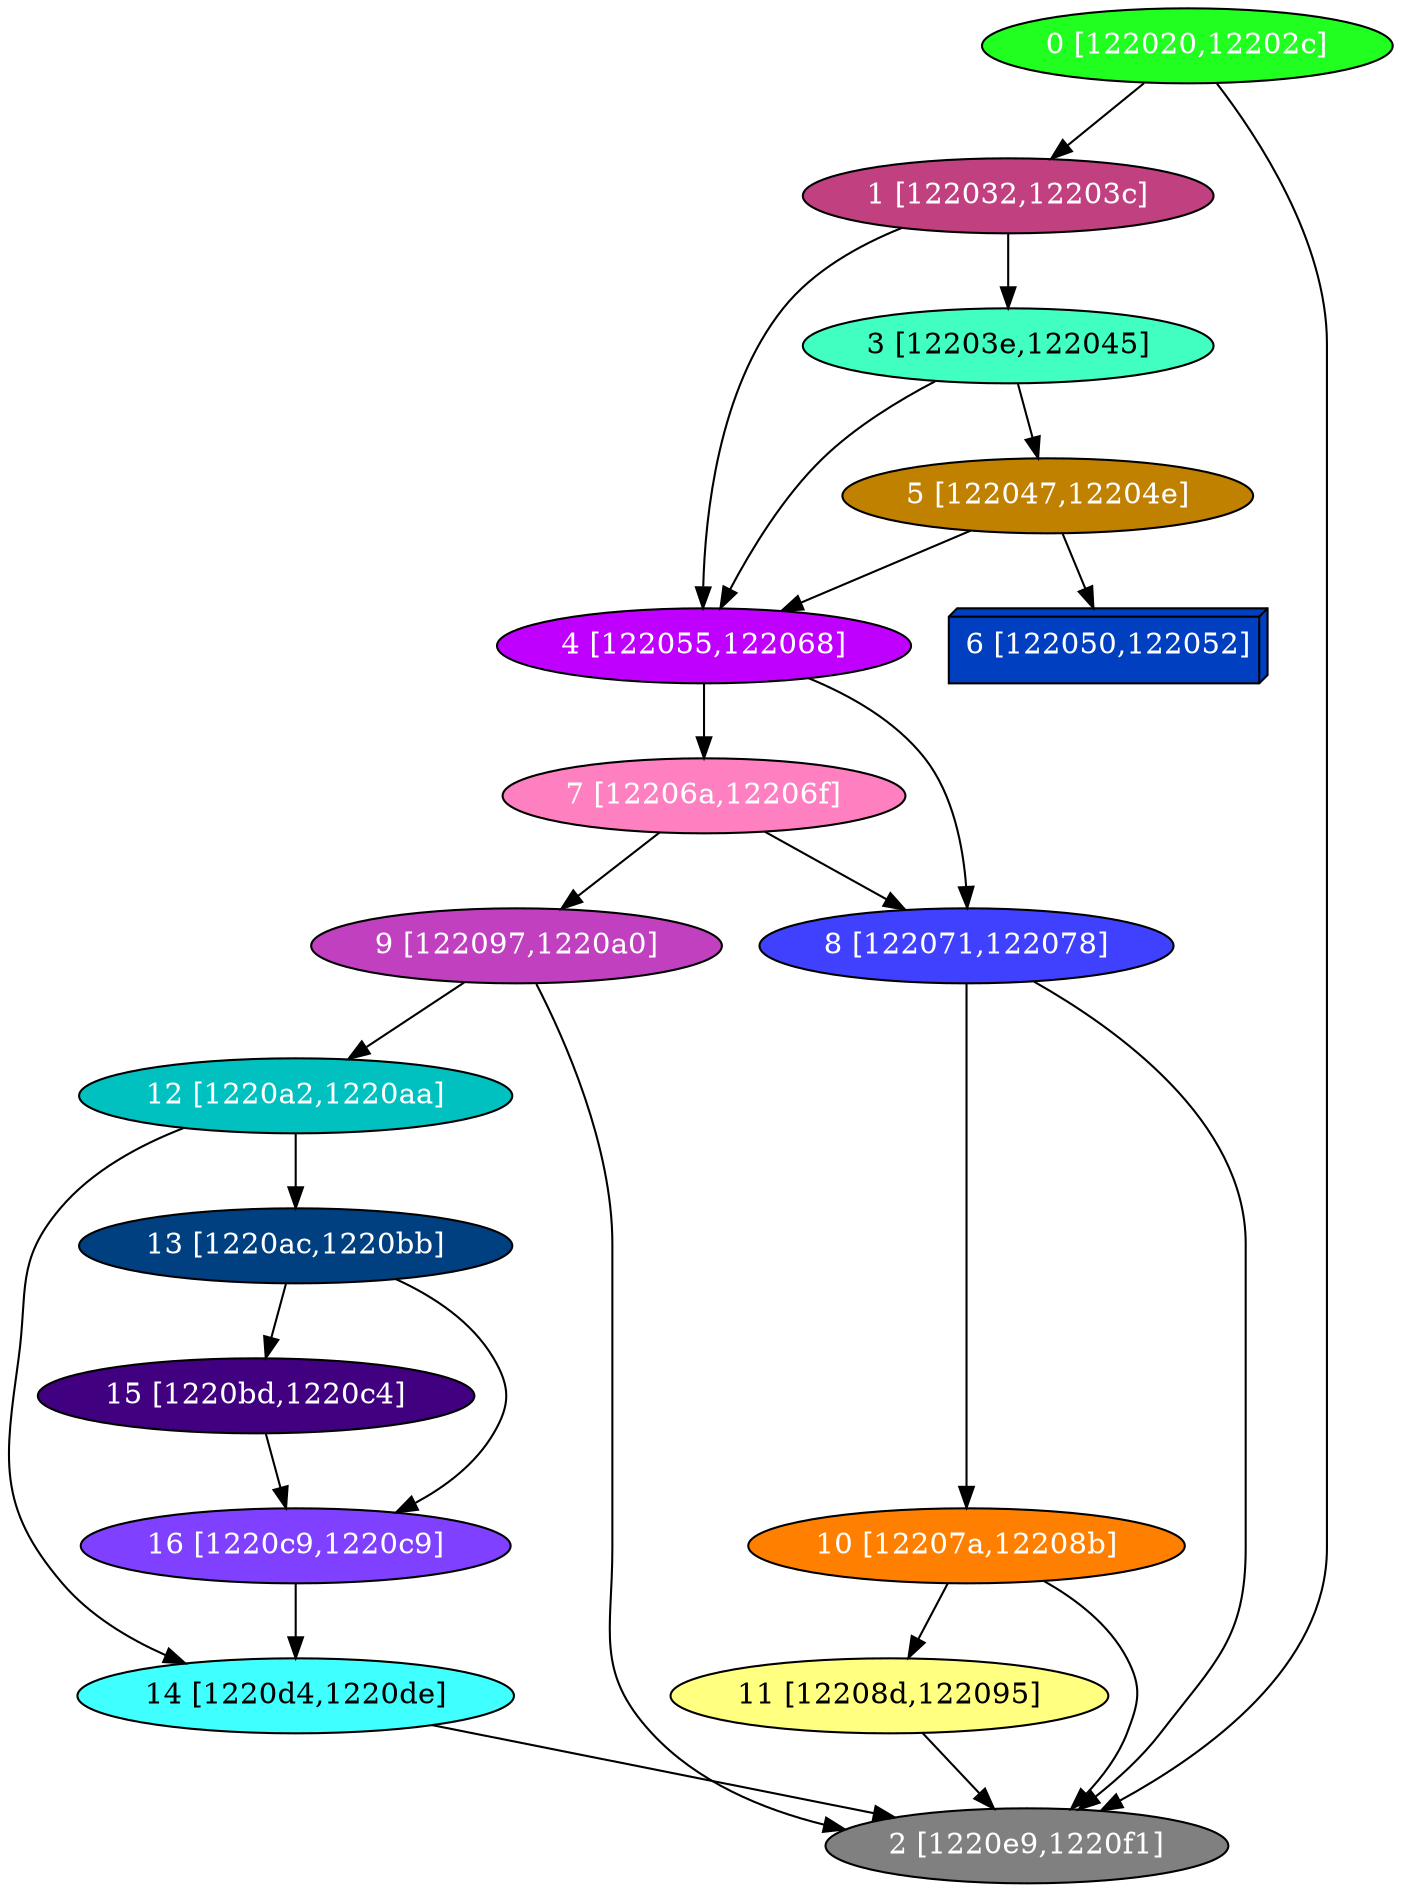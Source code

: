 diGraph libnss3{
	libnss3_0  [style=filled fillcolor="#20FF20" fontcolor="#ffffff" shape=oval label="0 [122020,12202c]"]
	libnss3_1  [style=filled fillcolor="#C04080" fontcolor="#ffffff" shape=oval label="1 [122032,12203c]"]
	libnss3_2  [style=filled fillcolor="#808080" fontcolor="#ffffff" shape=oval label="2 [1220e9,1220f1]"]
	libnss3_3  [style=filled fillcolor="#40FFC0" fontcolor="#000000" shape=oval label="3 [12203e,122045]"]
	libnss3_4  [style=filled fillcolor="#C000FF" fontcolor="#ffffff" shape=oval label="4 [122055,122068]"]
	libnss3_5  [style=filled fillcolor="#C08000" fontcolor="#ffffff" shape=oval label="5 [122047,12204e]"]
	libnss3_6  [style=filled fillcolor="#0040C0" fontcolor="#ffffff" shape=box3d label="6 [122050,122052]"]
	libnss3_7  [style=filled fillcolor="#FF80C0" fontcolor="#ffffff" shape=oval label="7 [12206a,12206f]"]
	libnss3_8  [style=filled fillcolor="#4040FF" fontcolor="#ffffff" shape=oval label="8 [122071,122078]"]
	libnss3_9  [style=filled fillcolor="#C040C0" fontcolor="#ffffff" shape=oval label="9 [122097,1220a0]"]
	libnss3_a  [style=filled fillcolor="#FF8000" fontcolor="#ffffff" shape=oval label="10 [12207a,12208b]"]
	libnss3_b  [style=filled fillcolor="#FFFF80" fontcolor="#000000" shape=oval label="11 [12208d,122095]"]
	libnss3_c  [style=filled fillcolor="#00C0C0" fontcolor="#ffffff" shape=oval label="12 [1220a2,1220aa]"]
	libnss3_d  [style=filled fillcolor="#004080" fontcolor="#ffffff" shape=oval label="13 [1220ac,1220bb]"]
	libnss3_e  [style=filled fillcolor="#40FFFF" fontcolor="#000000" shape=oval label="14 [1220d4,1220de]"]
	libnss3_f  [style=filled fillcolor="#400080" fontcolor="#ffffff" shape=oval label="15 [1220bd,1220c4]"]
	libnss3_10  [style=filled fillcolor="#8040FF" fontcolor="#ffffff" shape=oval label="16 [1220c9,1220c9]"]

	libnss3_0 -> libnss3_1
	libnss3_0 -> libnss3_2
	libnss3_1 -> libnss3_3
	libnss3_1 -> libnss3_4
	libnss3_3 -> libnss3_4
	libnss3_3 -> libnss3_5
	libnss3_4 -> libnss3_7
	libnss3_4 -> libnss3_8
	libnss3_5 -> libnss3_4
	libnss3_5 -> libnss3_6
	libnss3_7 -> libnss3_8
	libnss3_7 -> libnss3_9
	libnss3_8 -> libnss3_2
	libnss3_8 -> libnss3_a
	libnss3_9 -> libnss3_2
	libnss3_9 -> libnss3_c
	libnss3_a -> libnss3_2
	libnss3_a -> libnss3_b
	libnss3_b -> libnss3_2
	libnss3_c -> libnss3_d
	libnss3_c -> libnss3_e
	libnss3_d -> libnss3_f
	libnss3_d -> libnss3_10
	libnss3_e -> libnss3_2
	libnss3_f -> libnss3_10
	libnss3_10 -> libnss3_e
}
